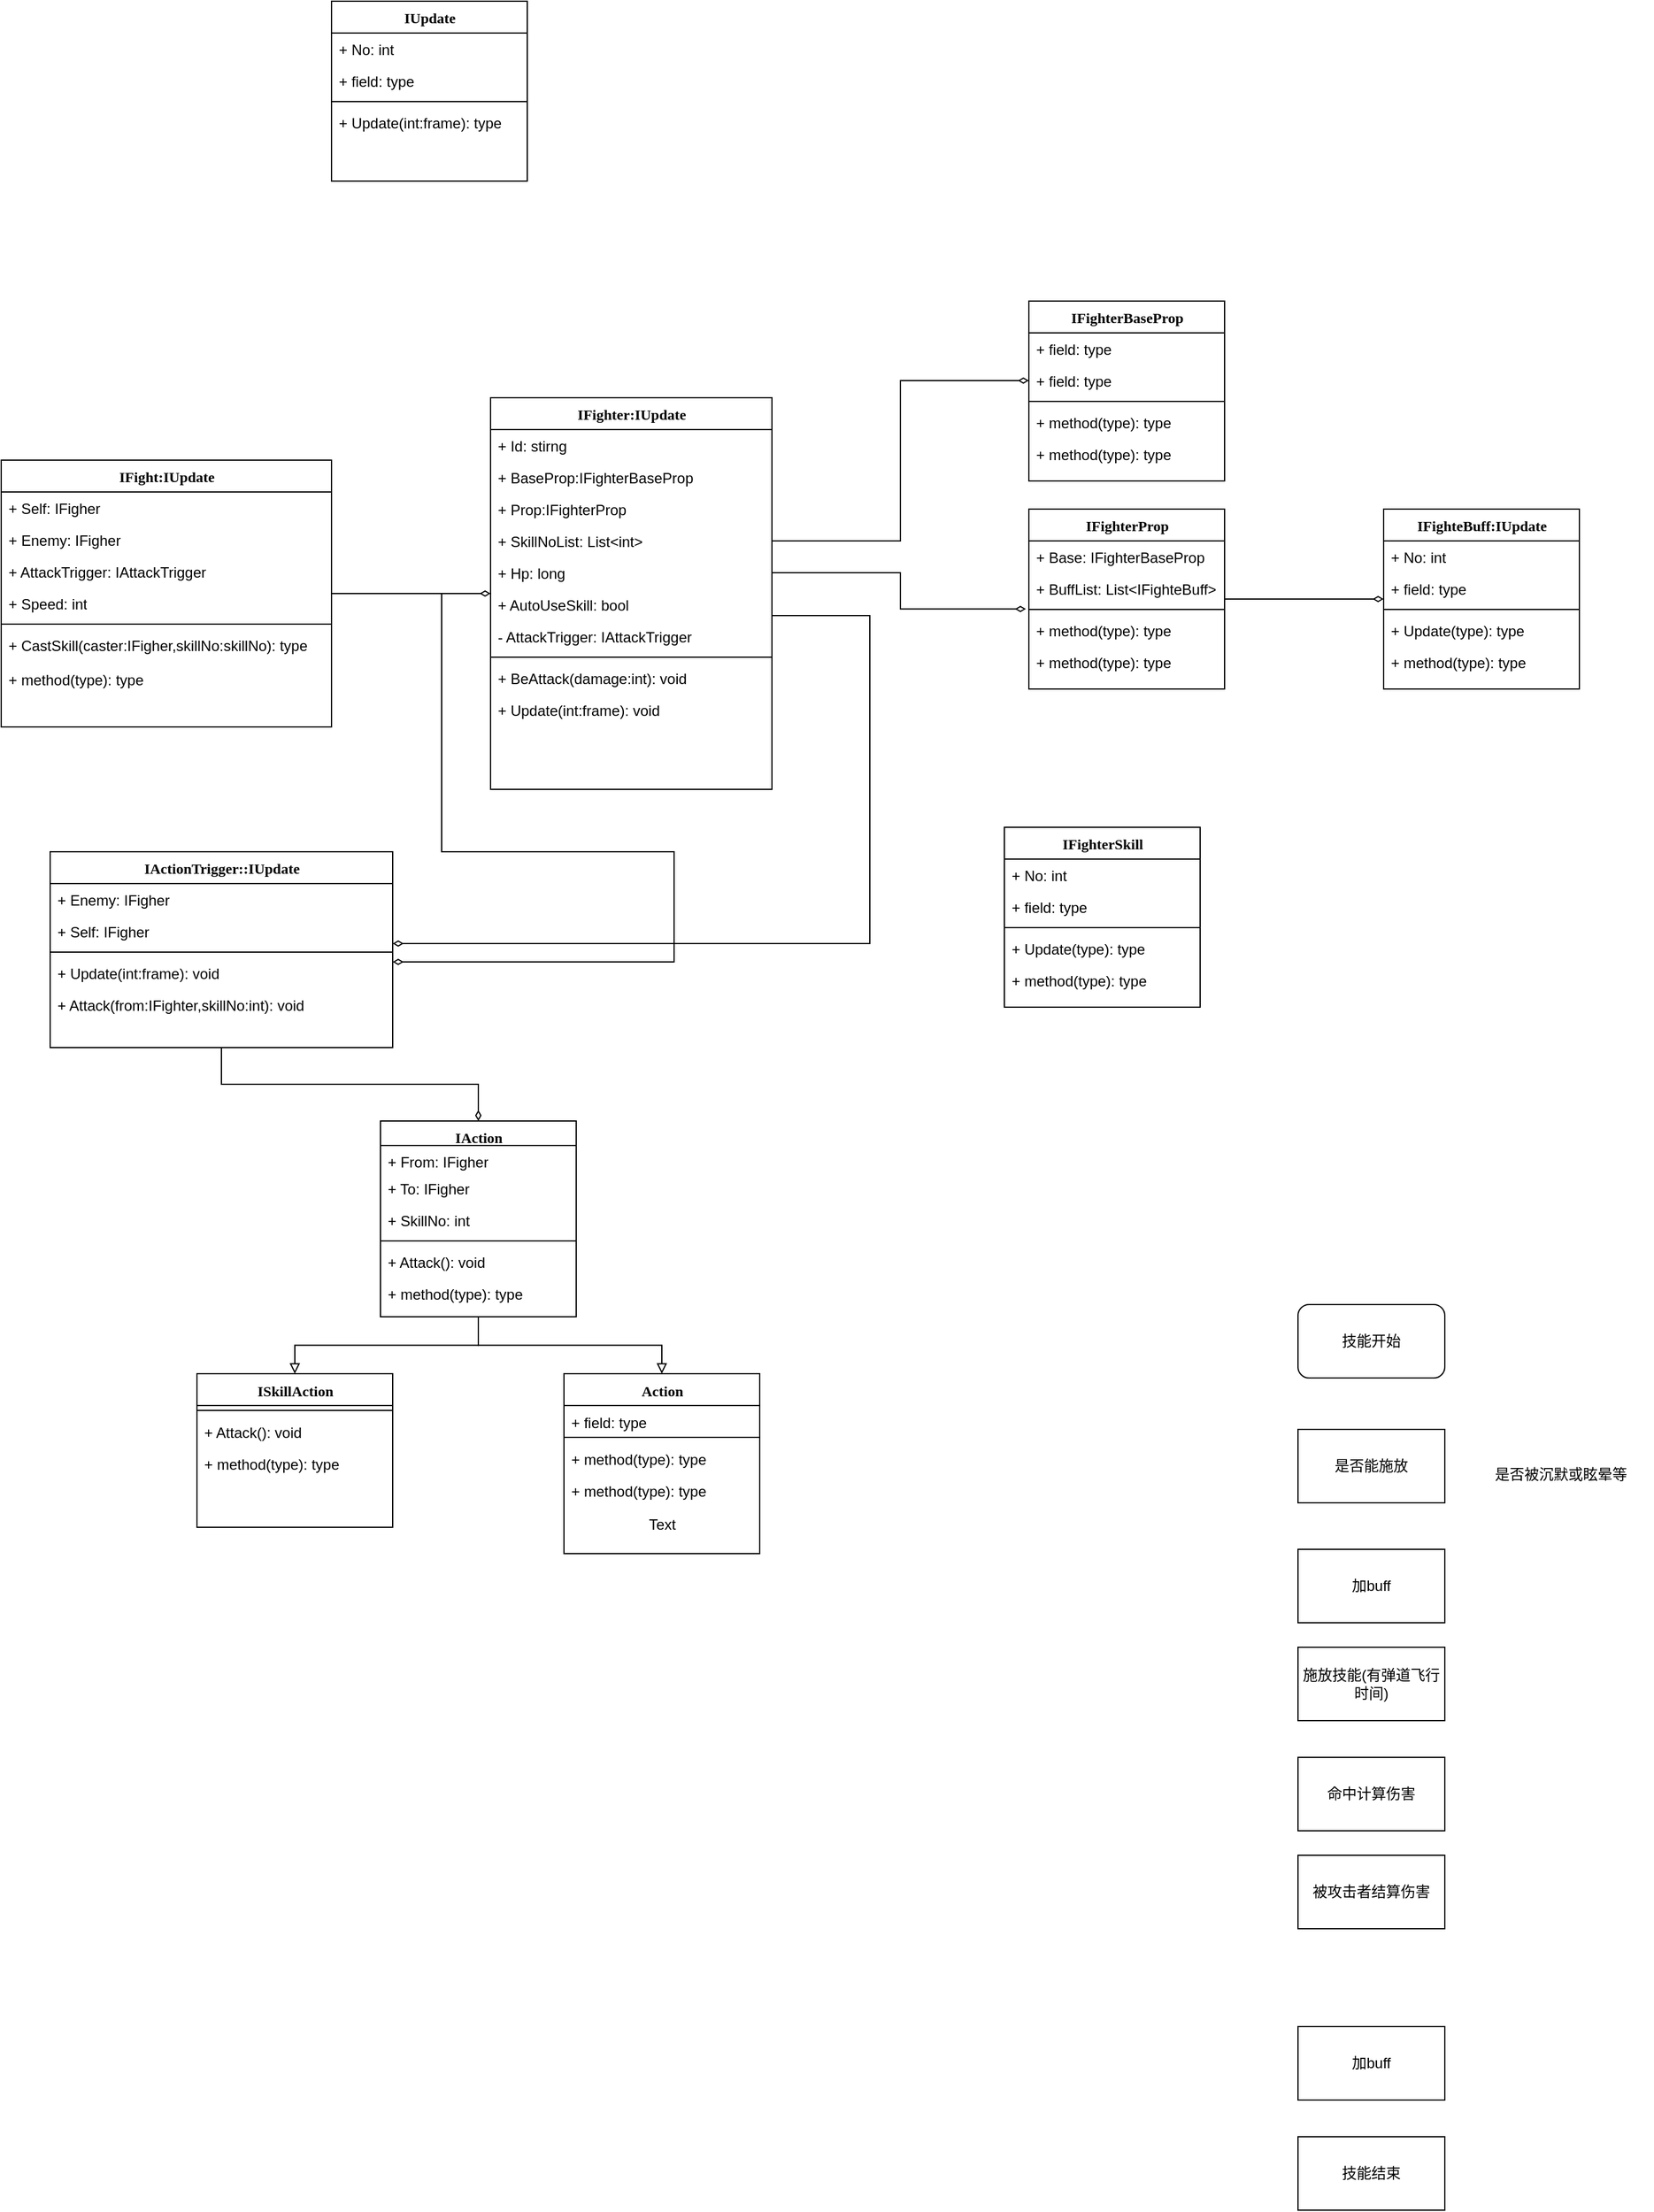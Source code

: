 <mxfile version="21.6.2" type="github">
  <diagram name="Page-1" id="9f46799a-70d6-7492-0946-bef42562c5a5">
    <mxGraphModel dx="647" dy="1899" grid="1" gridSize="10" guides="1" tooltips="1" connect="1" arrows="1" fold="1" page="1" pageScale="1" pageWidth="1100" pageHeight="850" background="none" math="0" shadow="0">
      <root>
        <mxCell id="0" />
        <mxCell id="1" parent="0" />
        <mxCell id="kX134IVRA6IxvuL3cAIl-113" style="edgeStyle=orthogonalEdgeStyle;rounded=0;orthogonalLoop=1;jettySize=auto;html=1;endArrow=diamondThin;endFill=0;" parent="1" source="78961159f06e98e8-30" target="kX134IVRA6IxvuL3cAIl-76" edge="1">
          <mxGeometry relative="1" as="geometry">
            <Array as="points">
              <mxPoint x="530" y="189" />
              <mxPoint x="530" y="400" />
              <mxPoint x="720" y="400" />
              <mxPoint x="720" y="490" />
            </Array>
          </mxGeometry>
        </mxCell>
        <mxCell id="78961159f06e98e8-30" value="IFight:IUpdate" style="swimlane;html=1;fontStyle=1;align=center;verticalAlign=top;childLayout=stackLayout;horizontal=1;startSize=26;horizontalStack=0;resizeParent=1;resizeLast=0;collapsible=1;marginBottom=0;swimlaneFillColor=#ffffff;rounded=0;shadow=0;comic=0;labelBackgroundColor=none;strokeWidth=1;fillColor=none;fontFamily=Verdana;fontSize=12" parent="1" vertex="1">
          <mxGeometry x="170" y="80" width="270" height="218" as="geometry">
            <mxRectangle x="430" y="83" width="80" height="30" as="alternateBounds" />
          </mxGeometry>
        </mxCell>
        <mxCell id="78961159f06e98e8-31" value="+ Self:&amp;nbsp;IFigher" style="text;html=1;strokeColor=none;fillColor=none;align=left;verticalAlign=top;spacingLeft=4;spacingRight=4;whiteSpace=wrap;overflow=hidden;rotatable=0;points=[[0,0.5],[1,0.5]];portConstraint=eastwest;" parent="78961159f06e98e8-30" vertex="1">
          <mxGeometry y="26" width="270" height="26" as="geometry" />
        </mxCell>
        <mxCell id="kX134IVRA6IxvuL3cAIl-8" value="+ Enemy:&amp;nbsp;IFigher" style="text;html=1;strokeColor=none;fillColor=none;align=left;verticalAlign=top;spacingLeft=4;spacingRight=4;whiteSpace=wrap;overflow=hidden;rotatable=0;points=[[0,0.5],[1,0.5]];portConstraint=eastwest;" parent="78961159f06e98e8-30" vertex="1">
          <mxGeometry y="52" width="270" height="26" as="geometry" />
        </mxCell>
        <mxCell id="kX134IVRA6IxvuL3cAIl-118" value="+ AttackTrigger:&amp;nbsp;IAttackTrigger" style="text;html=1;strokeColor=none;fillColor=none;align=left;verticalAlign=top;spacingLeft=4;spacingRight=4;whiteSpace=wrap;overflow=hidden;rotatable=0;points=[[0,0.5],[1,0.5]];portConstraint=eastwest;" parent="78961159f06e98e8-30" vertex="1">
          <mxGeometry y="78" width="270" height="26" as="geometry" />
        </mxCell>
        <mxCell id="kX134IVRA6IxvuL3cAIl-114" value="+ Speed:&amp;nbsp;int" style="text;html=1;strokeColor=none;fillColor=none;align=left;verticalAlign=top;spacingLeft=4;spacingRight=4;whiteSpace=wrap;overflow=hidden;rotatable=0;points=[[0,0.5],[1,0.5]];portConstraint=eastwest;" parent="78961159f06e98e8-30" vertex="1">
          <mxGeometry y="104" width="270" height="26" as="geometry" />
        </mxCell>
        <mxCell id="78961159f06e98e8-38" value="" style="line;html=1;strokeWidth=1;fillColor=none;align=left;verticalAlign=middle;spacingTop=-1;spacingLeft=3;spacingRight=3;rotatable=0;labelPosition=right;points=[];portConstraint=eastwest;" parent="78961159f06e98e8-30" vertex="1">
          <mxGeometry y="130" width="270" height="8" as="geometry" />
        </mxCell>
        <mxCell id="78961159f06e98e8-40" value="+ CastSkill(caster:IFigher,skillNo:skillNo): type" style="text;html=1;strokeColor=none;fillColor=none;align=left;verticalAlign=top;spacingLeft=4;spacingRight=4;whiteSpace=wrap;overflow=hidden;rotatable=0;points=[[0,0.5],[1,0.5]];portConstraint=eastwest;" parent="78961159f06e98e8-30" vertex="1">
          <mxGeometry y="138" width="270" height="28" as="geometry" />
        </mxCell>
        <mxCell id="78961159f06e98e8-42" value="+ method(type): type" style="text;html=1;strokeColor=none;fillColor=none;align=left;verticalAlign=top;spacingLeft=4;spacingRight=4;whiteSpace=wrap;overflow=hidden;rotatable=0;points=[[0,0.5],[1,0.5]];portConstraint=eastwest;" parent="78961159f06e98e8-30" vertex="1">
          <mxGeometry y="166" width="270" height="26" as="geometry" />
        </mxCell>
        <mxCell id="78961159f06e98e8-43" value="IFighter:IUpdate" style="swimlane;html=1;fontStyle=1;align=center;verticalAlign=top;childLayout=stackLayout;horizontal=1;startSize=26;horizontalStack=0;resizeParent=1;resizeLast=0;collapsible=1;marginBottom=0;swimlaneFillColor=#ffffff;rounded=0;shadow=0;comic=0;labelBackgroundColor=none;strokeWidth=1;fillColor=none;fontFamily=Verdana;fontSize=12" parent="1" vertex="1">
          <mxGeometry x="570" y="29" width="230" height="320" as="geometry" />
        </mxCell>
        <mxCell id="78961159f06e98e8-44" value="+ Id: stirng" style="text;html=1;strokeColor=none;fillColor=none;align=left;verticalAlign=top;spacingLeft=4;spacingRight=4;whiteSpace=wrap;overflow=hidden;rotatable=0;points=[[0,0.5],[1,0.5]];portConstraint=eastwest;" parent="78961159f06e98e8-43" vertex="1">
          <mxGeometry y="26" width="230" height="26" as="geometry" />
        </mxCell>
        <mxCell id="78961159f06e98e8-45" value="+ BaseProp:IFighterBaseProp" style="text;html=1;strokeColor=none;fillColor=none;align=left;verticalAlign=top;spacingLeft=4;spacingRight=4;whiteSpace=wrap;overflow=hidden;rotatable=0;points=[[0,0.5],[1,0.5]];portConstraint=eastwest;" parent="78961159f06e98e8-43" vertex="1">
          <mxGeometry y="52" width="230" height="26" as="geometry" />
        </mxCell>
        <mxCell id="kX134IVRA6IxvuL3cAIl-28" value="+ Prop:IFighterProp" style="text;html=1;strokeColor=none;fillColor=none;align=left;verticalAlign=top;spacingLeft=4;spacingRight=4;whiteSpace=wrap;overflow=hidden;rotatable=0;points=[[0,0.5],[1,0.5]];portConstraint=eastwest;" parent="78961159f06e98e8-43" vertex="1">
          <mxGeometry y="78" width="230" height="26" as="geometry" />
        </mxCell>
        <mxCell id="78961159f06e98e8-49" value="+ SkillNoList: List&amp;lt;int&amp;gt;" style="text;html=1;strokeColor=none;fillColor=none;align=left;verticalAlign=top;spacingLeft=4;spacingRight=4;whiteSpace=wrap;overflow=hidden;rotatable=0;points=[[0,0.5],[1,0.5]];portConstraint=eastwest;" parent="78961159f06e98e8-43" vertex="1">
          <mxGeometry y="104" width="230" height="26" as="geometry" />
        </mxCell>
        <mxCell id="78961159f06e98e8-50" value="+ Hp: long" style="text;html=1;strokeColor=none;fillColor=none;align=left;verticalAlign=top;spacingLeft=4;spacingRight=4;whiteSpace=wrap;overflow=hidden;rotatable=0;points=[[0,0.5],[1,0.5]];portConstraint=eastwest;" parent="78961159f06e98e8-43" vertex="1">
          <mxGeometry y="130" width="230" height="26" as="geometry" />
        </mxCell>
        <mxCell id="kX134IVRA6IxvuL3cAIl-75" value="+ AutoUseSkill: bool" style="text;html=1;strokeColor=none;fillColor=none;align=left;verticalAlign=top;spacingLeft=4;spacingRight=4;whiteSpace=wrap;overflow=hidden;rotatable=0;points=[[0,0.5],[1,0.5]];portConstraint=eastwest;" parent="78961159f06e98e8-43" vertex="1">
          <mxGeometry y="156" width="230" height="26" as="geometry" />
        </mxCell>
        <mxCell id="kX134IVRA6IxvuL3cAIl-115" value="- AttackTrigger:&amp;nbsp;IAttackTrigger" style="text;html=1;strokeColor=none;fillColor=none;align=left;verticalAlign=top;spacingLeft=4;spacingRight=4;whiteSpace=wrap;overflow=hidden;rotatable=0;points=[[0,0.5],[1,0.5]];portConstraint=eastwest;" parent="78961159f06e98e8-43" vertex="1">
          <mxGeometry y="182" width="230" height="26" as="geometry" />
        </mxCell>
        <mxCell id="78961159f06e98e8-51" value="" style="line;html=1;strokeWidth=1;fillColor=none;align=left;verticalAlign=middle;spacingTop=-1;spacingLeft=3;spacingRight=3;rotatable=0;labelPosition=right;points=[];portConstraint=eastwest;" parent="78961159f06e98e8-43" vertex="1">
          <mxGeometry y="208" width="230" height="8" as="geometry" />
        </mxCell>
        <mxCell id="78961159f06e98e8-52" value="+ BeAttack(damage:int): void" style="text;html=1;strokeColor=none;fillColor=none;align=left;verticalAlign=top;spacingLeft=4;spacingRight=4;whiteSpace=wrap;overflow=hidden;rotatable=0;points=[[0,0.5],[1,0.5]];portConstraint=eastwest;" parent="78961159f06e98e8-43" vertex="1">
          <mxGeometry y="216" width="230" height="26" as="geometry" />
        </mxCell>
        <mxCell id="78961159f06e98e8-53" value="+ Update(int:frame): void" style="text;html=1;strokeColor=none;fillColor=none;align=left;verticalAlign=top;spacingLeft=4;spacingRight=4;whiteSpace=wrap;overflow=hidden;rotatable=0;points=[[0,0.5],[1,0.5]];portConstraint=eastwest;" parent="78961159f06e98e8-43" vertex="1">
          <mxGeometry y="242" width="230" height="26" as="geometry" />
        </mxCell>
        <mxCell id="kX134IVRA6IxvuL3cAIl-9" value="IFighterBaseProp" style="swimlane;html=1;fontStyle=1;align=center;verticalAlign=top;childLayout=stackLayout;horizontal=1;startSize=26;horizontalStack=0;resizeParent=1;resizeLast=0;collapsible=1;marginBottom=0;swimlaneFillColor=#ffffff;rounded=0;shadow=0;comic=0;labelBackgroundColor=none;strokeWidth=1;fillColor=none;fontFamily=Verdana;fontSize=12" parent="1" vertex="1">
          <mxGeometry x="1010" y="-50.0" width="160" height="147" as="geometry" />
        </mxCell>
        <mxCell id="kX134IVRA6IxvuL3cAIl-10" value="+ field: type" style="text;html=1;strokeColor=none;fillColor=none;align=left;verticalAlign=top;spacingLeft=4;spacingRight=4;whiteSpace=wrap;overflow=hidden;rotatable=0;points=[[0,0.5],[1,0.5]];portConstraint=eastwest;" parent="kX134IVRA6IxvuL3cAIl-9" vertex="1">
          <mxGeometry y="26" width="160" height="26" as="geometry" />
        </mxCell>
        <mxCell id="kX134IVRA6IxvuL3cAIl-11" value="+ field: type" style="text;html=1;strokeColor=none;fillColor=none;align=left;verticalAlign=top;spacingLeft=4;spacingRight=4;whiteSpace=wrap;overflow=hidden;rotatable=0;points=[[0,0.5],[1,0.5]];portConstraint=eastwest;" parent="kX134IVRA6IxvuL3cAIl-9" vertex="1">
          <mxGeometry y="52" width="160" height="26" as="geometry" />
        </mxCell>
        <mxCell id="kX134IVRA6IxvuL3cAIl-12" value="" style="line;html=1;strokeWidth=1;fillColor=none;align=left;verticalAlign=middle;spacingTop=-1;spacingLeft=3;spacingRight=3;rotatable=0;labelPosition=right;points=[];portConstraint=eastwest;" parent="kX134IVRA6IxvuL3cAIl-9" vertex="1">
          <mxGeometry y="78" width="160" height="8" as="geometry" />
        </mxCell>
        <mxCell id="kX134IVRA6IxvuL3cAIl-13" value="+ method(type): type" style="text;html=1;strokeColor=none;fillColor=none;align=left;verticalAlign=top;spacingLeft=4;spacingRight=4;whiteSpace=wrap;overflow=hidden;rotatable=0;points=[[0,0.5],[1,0.5]];portConstraint=eastwest;" parent="kX134IVRA6IxvuL3cAIl-9" vertex="1">
          <mxGeometry y="86" width="160" height="26" as="geometry" />
        </mxCell>
        <mxCell id="kX134IVRA6IxvuL3cAIl-14" value="+ method(type): type" style="text;html=1;strokeColor=none;fillColor=none;align=left;verticalAlign=top;spacingLeft=4;spacingRight=4;whiteSpace=wrap;overflow=hidden;rotatable=0;points=[[0,0.5],[1,0.5]];portConstraint=eastwest;" parent="kX134IVRA6IxvuL3cAIl-9" vertex="1">
          <mxGeometry y="112" width="160" height="26" as="geometry" />
        </mxCell>
        <mxCell id="kX134IVRA6IxvuL3cAIl-15" value="IFighteBuff:IUpdate" style="swimlane;html=1;fontStyle=1;align=center;verticalAlign=top;childLayout=stackLayout;horizontal=1;startSize=26;horizontalStack=0;resizeParent=1;resizeLast=0;collapsible=1;marginBottom=0;swimlaneFillColor=#ffffff;rounded=0;shadow=0;comic=0;labelBackgroundColor=none;strokeWidth=1;fillColor=none;fontFamily=Verdana;fontSize=12" parent="1" vertex="1">
          <mxGeometry x="1300" y="120.0" width="160" height="147" as="geometry" />
        </mxCell>
        <mxCell id="kX134IVRA6IxvuL3cAIl-16" value="+ No: int" style="text;html=1;strokeColor=none;fillColor=none;align=left;verticalAlign=top;spacingLeft=4;spacingRight=4;whiteSpace=wrap;overflow=hidden;rotatable=0;points=[[0,0.5],[1,0.5]];portConstraint=eastwest;" parent="kX134IVRA6IxvuL3cAIl-15" vertex="1">
          <mxGeometry y="26" width="160" height="26" as="geometry" />
        </mxCell>
        <mxCell id="kX134IVRA6IxvuL3cAIl-17" value="+ field: type" style="text;html=1;strokeColor=none;fillColor=none;align=left;verticalAlign=top;spacingLeft=4;spacingRight=4;whiteSpace=wrap;overflow=hidden;rotatable=0;points=[[0,0.5],[1,0.5]];portConstraint=eastwest;" parent="kX134IVRA6IxvuL3cAIl-15" vertex="1">
          <mxGeometry y="52" width="160" height="26" as="geometry" />
        </mxCell>
        <mxCell id="kX134IVRA6IxvuL3cAIl-18" value="" style="line;html=1;strokeWidth=1;fillColor=none;align=left;verticalAlign=middle;spacingTop=-1;spacingLeft=3;spacingRight=3;rotatable=0;labelPosition=right;points=[];portConstraint=eastwest;" parent="kX134IVRA6IxvuL3cAIl-15" vertex="1">
          <mxGeometry y="78" width="160" height="8" as="geometry" />
        </mxCell>
        <mxCell id="kX134IVRA6IxvuL3cAIl-19" value="+ Update(type): type" style="text;html=1;strokeColor=none;fillColor=none;align=left;verticalAlign=top;spacingLeft=4;spacingRight=4;whiteSpace=wrap;overflow=hidden;rotatable=0;points=[[0,0.5],[1,0.5]];portConstraint=eastwest;" parent="kX134IVRA6IxvuL3cAIl-15" vertex="1">
          <mxGeometry y="86" width="160" height="26" as="geometry" />
        </mxCell>
        <mxCell id="kX134IVRA6IxvuL3cAIl-20" value="+ method(type): type" style="text;html=1;strokeColor=none;fillColor=none;align=left;verticalAlign=top;spacingLeft=4;spacingRight=4;whiteSpace=wrap;overflow=hidden;rotatable=0;points=[[0,0.5],[1,0.5]];portConstraint=eastwest;" parent="kX134IVRA6IxvuL3cAIl-15" vertex="1">
          <mxGeometry y="112" width="160" height="26" as="geometry" />
        </mxCell>
        <mxCell id="kX134IVRA6IxvuL3cAIl-21" value="IFighterProp" style="swimlane;html=1;fontStyle=1;align=center;verticalAlign=top;childLayout=stackLayout;horizontal=1;startSize=26;horizontalStack=0;resizeParent=1;resizeLast=0;collapsible=1;marginBottom=0;swimlaneFillColor=#ffffff;rounded=0;shadow=0;comic=0;labelBackgroundColor=none;strokeWidth=1;fillColor=none;fontFamily=Verdana;fontSize=12" parent="1" vertex="1">
          <mxGeometry x="1010" y="120.0" width="160" height="147" as="geometry" />
        </mxCell>
        <mxCell id="kX134IVRA6IxvuL3cAIl-22" value="+ Base:&amp;nbsp;IFighterBaseProp" style="text;html=1;strokeColor=none;fillColor=none;align=left;verticalAlign=top;spacingLeft=4;spacingRight=4;whiteSpace=wrap;overflow=hidden;rotatable=0;points=[[0,0.5],[1,0.5]];portConstraint=eastwest;" parent="kX134IVRA6IxvuL3cAIl-21" vertex="1">
          <mxGeometry y="26" width="160" height="26" as="geometry" />
        </mxCell>
        <mxCell id="kX134IVRA6IxvuL3cAIl-23" value="+ BuffList: List&amp;lt;IFighteBuff&amp;gt;" style="text;html=1;strokeColor=none;fillColor=none;align=left;verticalAlign=top;spacingLeft=4;spacingRight=4;whiteSpace=wrap;overflow=hidden;rotatable=0;points=[[0,0.5],[1,0.5]];portConstraint=eastwest;" parent="kX134IVRA6IxvuL3cAIl-21" vertex="1">
          <mxGeometry y="52" width="160" height="26" as="geometry" />
        </mxCell>
        <mxCell id="kX134IVRA6IxvuL3cAIl-24" value="" style="line;html=1;strokeWidth=1;fillColor=none;align=left;verticalAlign=middle;spacingTop=-1;spacingLeft=3;spacingRight=3;rotatable=0;labelPosition=right;points=[];portConstraint=eastwest;" parent="kX134IVRA6IxvuL3cAIl-21" vertex="1">
          <mxGeometry y="78" width="160" height="8" as="geometry" />
        </mxCell>
        <mxCell id="kX134IVRA6IxvuL3cAIl-25" value="+ method(type): type" style="text;html=1;strokeColor=none;fillColor=none;align=left;verticalAlign=top;spacingLeft=4;spacingRight=4;whiteSpace=wrap;overflow=hidden;rotatable=0;points=[[0,0.5],[1,0.5]];portConstraint=eastwest;" parent="kX134IVRA6IxvuL3cAIl-21" vertex="1">
          <mxGeometry y="86" width="160" height="26" as="geometry" />
        </mxCell>
        <mxCell id="kX134IVRA6IxvuL3cAIl-26" value="+ method(type): type" style="text;html=1;strokeColor=none;fillColor=none;align=left;verticalAlign=top;spacingLeft=4;spacingRight=4;whiteSpace=wrap;overflow=hidden;rotatable=0;points=[[0,0.5],[1,0.5]];portConstraint=eastwest;" parent="kX134IVRA6IxvuL3cAIl-21" vertex="1">
          <mxGeometry y="112" width="160" height="26" as="geometry" />
        </mxCell>
        <mxCell id="kX134IVRA6IxvuL3cAIl-54" style="edgeStyle=orthogonalEdgeStyle;rounded=0;orthogonalLoop=1;jettySize=auto;html=1;exitX=0.5;exitY=1;exitDx=0;exitDy=0;endArrow=block;endFill=0;" parent="1" source="kX134IVRA6IxvuL3cAIl-40" target="kX134IVRA6IxvuL3cAIl-48" edge="1">
          <mxGeometry relative="1" as="geometry" />
        </mxCell>
        <mxCell id="kX134IVRA6IxvuL3cAIl-67" style="edgeStyle=orthogonalEdgeStyle;rounded=0;orthogonalLoop=1;jettySize=auto;html=1;exitX=0.5;exitY=1;exitDx=0;exitDy=0;endArrow=block;endFill=0;" parent="1" source="kX134IVRA6IxvuL3cAIl-40" target="kX134IVRA6IxvuL3cAIl-61" edge="1">
          <mxGeometry relative="1" as="geometry" />
        </mxCell>
        <mxCell id="kX134IVRA6IxvuL3cAIl-40" value="IAction" style="swimlane;html=1;fontStyle=1;align=center;verticalAlign=top;childLayout=stackLayout;horizontal=1;startSize=20;horizontalStack=0;resizeParent=1;resizeLast=0;collapsible=1;marginBottom=0;swimlaneFillColor=#ffffff;rounded=0;shadow=0;comic=0;labelBackgroundColor=none;strokeWidth=1;fillColor=none;fontFamily=Verdana;fontSize=12" parent="1" vertex="1">
          <mxGeometry x="480" y="620.0" width="160" height="160" as="geometry" />
        </mxCell>
        <mxCell id="kX134IVRA6IxvuL3cAIl-41" value="+ From: IFigher" style="text;html=1;strokeColor=none;fillColor=none;align=left;verticalAlign=top;spacingLeft=4;spacingRight=4;whiteSpace=wrap;overflow=hidden;rotatable=0;points=[[0,0.5],[1,0.5]];portConstraint=eastwest;" parent="kX134IVRA6IxvuL3cAIl-40" vertex="1">
          <mxGeometry y="20" width="160" height="22" as="geometry" />
        </mxCell>
        <mxCell id="kX134IVRA6IxvuL3cAIl-42" value="+ To: IFigher" style="text;html=1;strokeColor=none;fillColor=none;align=left;verticalAlign=top;spacingLeft=4;spacingRight=4;whiteSpace=wrap;overflow=hidden;rotatable=0;points=[[0,0.5],[1,0.5]];portConstraint=eastwest;" parent="kX134IVRA6IxvuL3cAIl-40" vertex="1">
          <mxGeometry y="42" width="160" height="26" as="geometry" />
        </mxCell>
        <mxCell id="kX134IVRA6IxvuL3cAIl-50" value="+ SkillNo: int" style="text;html=1;strokeColor=none;fillColor=none;align=left;verticalAlign=top;spacingLeft=4;spacingRight=4;whiteSpace=wrap;overflow=hidden;rotatable=0;points=[[0,0.5],[1,0.5]];portConstraint=eastwest;" parent="kX134IVRA6IxvuL3cAIl-40" vertex="1">
          <mxGeometry y="68" width="160" height="26" as="geometry" />
        </mxCell>
        <mxCell id="kX134IVRA6IxvuL3cAIl-43" value="" style="line;html=1;strokeWidth=1;fillColor=none;align=left;verticalAlign=middle;spacingTop=-1;spacingLeft=3;spacingRight=3;rotatable=0;labelPosition=right;points=[];portConstraint=eastwest;" parent="kX134IVRA6IxvuL3cAIl-40" vertex="1">
          <mxGeometry y="94" width="160" height="8" as="geometry" />
        </mxCell>
        <mxCell id="kX134IVRA6IxvuL3cAIl-44" value="+ Attack(): void" style="text;html=1;strokeColor=none;fillColor=none;align=left;verticalAlign=top;spacingLeft=4;spacingRight=4;whiteSpace=wrap;overflow=hidden;rotatable=0;points=[[0,0.5],[1,0.5]];portConstraint=eastwest;" parent="kX134IVRA6IxvuL3cAIl-40" vertex="1">
          <mxGeometry y="102" width="160" height="26" as="geometry" />
        </mxCell>
        <mxCell id="kX134IVRA6IxvuL3cAIl-45" value="+ method(type): type" style="text;html=1;strokeColor=none;fillColor=none;align=left;verticalAlign=top;spacingLeft=4;spacingRight=4;whiteSpace=wrap;overflow=hidden;rotatable=0;points=[[0,0.5],[1,0.5]];portConstraint=eastwest;" parent="kX134IVRA6IxvuL3cAIl-40" vertex="1">
          <mxGeometry y="128" width="160" height="26" as="geometry" />
        </mxCell>
        <mxCell id="kX134IVRA6IxvuL3cAIl-48" value="ISkillAction" style="swimlane;html=1;fontStyle=1;align=center;verticalAlign=top;childLayout=stackLayout;horizontal=1;startSize=26;horizontalStack=0;resizeParent=1;resizeLast=0;collapsible=1;marginBottom=0;swimlaneFillColor=#ffffff;rounded=0;shadow=0;comic=0;labelBackgroundColor=none;strokeWidth=1;fillColor=none;fontFamily=Verdana;fontSize=12" parent="1" vertex="1">
          <mxGeometry x="330" y="826.5" width="160" height="125.5" as="geometry" />
        </mxCell>
        <mxCell id="kX134IVRA6IxvuL3cAIl-51" value="" style="line;html=1;strokeWidth=1;fillColor=none;align=left;verticalAlign=middle;spacingTop=-1;spacingLeft=3;spacingRight=3;rotatable=0;labelPosition=right;points=[];portConstraint=eastwest;" parent="kX134IVRA6IxvuL3cAIl-48" vertex="1">
          <mxGeometry y="26" width="160" height="8" as="geometry" />
        </mxCell>
        <mxCell id="kX134IVRA6IxvuL3cAIl-52" value="+ Attack(): void" style="text;html=1;strokeColor=none;fillColor=none;align=left;verticalAlign=top;spacingLeft=4;spacingRight=4;whiteSpace=wrap;overflow=hidden;rotatable=0;points=[[0,0.5],[1,0.5]];portConstraint=eastwest;" parent="kX134IVRA6IxvuL3cAIl-48" vertex="1">
          <mxGeometry y="34" width="160" height="26" as="geometry" />
        </mxCell>
        <mxCell id="kX134IVRA6IxvuL3cAIl-53" value="+ method(type): type" style="text;html=1;strokeColor=none;fillColor=none;align=left;verticalAlign=top;spacingLeft=4;spacingRight=4;whiteSpace=wrap;overflow=hidden;rotatable=0;points=[[0,0.5],[1,0.5]];portConstraint=eastwest;" parent="kX134IVRA6IxvuL3cAIl-48" vertex="1">
          <mxGeometry y="60" width="160" height="26" as="geometry" />
        </mxCell>
        <mxCell id="kX134IVRA6IxvuL3cAIl-61" value="Action" style="swimlane;html=1;fontStyle=1;align=center;verticalAlign=top;childLayout=stackLayout;horizontal=1;startSize=26;horizontalStack=0;resizeParent=1;resizeLast=0;collapsible=1;marginBottom=0;swimlaneFillColor=#ffffff;rounded=0;shadow=0;comic=0;labelBackgroundColor=none;strokeWidth=1;fillColor=none;fontFamily=Verdana;fontSize=12" parent="1" vertex="1">
          <mxGeometry x="630" y="826.5" width="160" height="147" as="geometry" />
        </mxCell>
        <mxCell id="kX134IVRA6IxvuL3cAIl-63" value="+ field: type" style="text;html=1;strokeColor=none;fillColor=none;align=left;verticalAlign=top;spacingLeft=4;spacingRight=4;whiteSpace=wrap;overflow=hidden;rotatable=0;points=[[0,0.5],[1,0.5]];portConstraint=eastwest;" parent="kX134IVRA6IxvuL3cAIl-61" vertex="1">
          <mxGeometry y="26" width="160" height="22" as="geometry" />
        </mxCell>
        <mxCell id="kX134IVRA6IxvuL3cAIl-64" value="" style="line;html=1;strokeWidth=1;fillColor=none;align=left;verticalAlign=middle;spacingTop=-1;spacingLeft=3;spacingRight=3;rotatable=0;labelPosition=right;points=[];portConstraint=eastwest;" parent="kX134IVRA6IxvuL3cAIl-61" vertex="1">
          <mxGeometry y="48" width="160" height="8" as="geometry" />
        </mxCell>
        <mxCell id="kX134IVRA6IxvuL3cAIl-65" value="+ method(type): type" style="text;html=1;strokeColor=none;fillColor=none;align=left;verticalAlign=top;spacingLeft=4;spacingRight=4;whiteSpace=wrap;overflow=hidden;rotatable=0;points=[[0,0.5],[1,0.5]];portConstraint=eastwest;" parent="kX134IVRA6IxvuL3cAIl-61" vertex="1">
          <mxGeometry y="56" width="160" height="26" as="geometry" />
        </mxCell>
        <mxCell id="kX134IVRA6IxvuL3cAIl-66" value="+ method(type): type" style="text;html=1;strokeColor=none;fillColor=none;align=left;verticalAlign=top;spacingLeft=4;spacingRight=4;whiteSpace=wrap;overflow=hidden;rotatable=0;points=[[0,0.5],[1,0.5]];portConstraint=eastwest;" parent="kX134IVRA6IxvuL3cAIl-61" vertex="1">
          <mxGeometry y="82" width="160" height="26" as="geometry" />
        </mxCell>
        <mxCell id="kX134IVRA6IxvuL3cAIl-121" value="Text" style="text;html=1;align=center;verticalAlign=middle;resizable=0;points=[];autosize=1;strokeColor=none;fillColor=none;" parent="kX134IVRA6IxvuL3cAIl-61" vertex="1">
          <mxGeometry y="108" width="160" height="30" as="geometry" />
        </mxCell>
        <mxCell id="kX134IVRA6IxvuL3cAIl-70" style="edgeStyle=orthogonalEdgeStyle;rounded=0;orthogonalLoop=1;jettySize=auto;html=1;endArrow=diamondThin;endFill=0;" parent="1" source="78961159f06e98e8-30" target="78961159f06e98e8-43" edge="1">
          <mxGeometry relative="1" as="geometry" />
        </mxCell>
        <mxCell id="kX134IVRA6IxvuL3cAIl-71" style="edgeStyle=orthogonalEdgeStyle;rounded=0;orthogonalLoop=1;jettySize=auto;html=1;exitX=1;exitY=0.5;exitDx=0;exitDy=0;endArrow=diamondThin;endFill=0;" parent="1" source="78961159f06e98e8-49" target="kX134IVRA6IxvuL3cAIl-11" edge="1">
          <mxGeometry relative="1" as="geometry" />
        </mxCell>
        <mxCell id="kX134IVRA6IxvuL3cAIl-73" style="edgeStyle=orthogonalEdgeStyle;rounded=0;orthogonalLoop=1;jettySize=auto;html=1;endArrow=diamondThin;endFill=0;entryX=-0.015;entryY=-0.168;entryDx=0;entryDy=0;entryPerimeter=0;" parent="1" source="78961159f06e98e8-50" target="kX134IVRA6IxvuL3cAIl-25" edge="1">
          <mxGeometry relative="1" as="geometry">
            <mxPoint x="910" y="490" as="targetPoint" />
          </mxGeometry>
        </mxCell>
        <mxCell id="kX134IVRA6IxvuL3cAIl-117" style="edgeStyle=orthogonalEdgeStyle;rounded=0;orthogonalLoop=1;jettySize=auto;html=1;entryX=0.5;entryY=0;entryDx=0;entryDy=0;endArrow=diamondThin;endFill=0;" parent="1" source="kX134IVRA6IxvuL3cAIl-76" target="kX134IVRA6IxvuL3cAIl-40" edge="1">
          <mxGeometry relative="1" as="geometry" />
        </mxCell>
        <mxCell id="kX134IVRA6IxvuL3cAIl-76" value="IActionTrigger::IUpdate" style="swimlane;html=1;fontStyle=1;align=center;verticalAlign=top;childLayout=stackLayout;horizontal=1;startSize=26;horizontalStack=0;resizeParent=1;resizeLast=0;collapsible=1;marginBottom=0;swimlaneFillColor=#ffffff;rounded=0;shadow=0;comic=0;labelBackgroundColor=none;strokeWidth=1;fillColor=none;fontFamily=Verdana;fontSize=12" parent="1" vertex="1">
          <mxGeometry x="210" y="400" width="280" height="160" as="geometry" />
        </mxCell>
        <mxCell id="kX134IVRA6IxvuL3cAIl-84" value="+ Enemy:&amp;nbsp;IFigher" style="text;html=1;strokeColor=none;fillColor=none;align=left;verticalAlign=top;spacingLeft=4;spacingRight=4;whiteSpace=wrap;overflow=hidden;rotatable=0;points=[[0,0.5],[1,0.5]];portConstraint=eastwest;" parent="kX134IVRA6IxvuL3cAIl-76" vertex="1">
          <mxGeometry y="26" width="280" height="26" as="geometry" />
        </mxCell>
        <mxCell id="kX134IVRA6IxvuL3cAIl-83" value="+ Self:&amp;nbsp;IFigher" style="text;html=1;strokeColor=none;fillColor=none;align=left;verticalAlign=top;spacingLeft=4;spacingRight=4;whiteSpace=wrap;overflow=hidden;rotatable=0;points=[[0,0.5],[1,0.5]];portConstraint=eastwest;" parent="kX134IVRA6IxvuL3cAIl-76" vertex="1">
          <mxGeometry y="52" width="280" height="26" as="geometry" />
        </mxCell>
        <mxCell id="kX134IVRA6IxvuL3cAIl-79" value="" style="line;html=1;strokeWidth=1;fillColor=none;align=left;verticalAlign=middle;spacingTop=-1;spacingLeft=3;spacingRight=3;rotatable=0;labelPosition=right;points=[];portConstraint=eastwest;" parent="kX134IVRA6IxvuL3cAIl-76" vertex="1">
          <mxGeometry y="78" width="280" height="8" as="geometry" />
        </mxCell>
        <mxCell id="kX134IVRA6IxvuL3cAIl-80" value="+ Update(int:frame): void" style="text;html=1;strokeColor=none;fillColor=none;align=left;verticalAlign=top;spacingLeft=4;spacingRight=4;whiteSpace=wrap;overflow=hidden;rotatable=0;points=[[0,0.5],[1,0.5]];portConstraint=eastwest;" parent="kX134IVRA6IxvuL3cAIl-76" vertex="1">
          <mxGeometry y="86" width="280" height="26" as="geometry" />
        </mxCell>
        <mxCell id="kX134IVRA6IxvuL3cAIl-81" value="+ Attack(from:IFighter,skillNo:int): void" style="text;html=1;strokeColor=none;fillColor=none;align=left;verticalAlign=top;spacingLeft=4;spacingRight=4;whiteSpace=wrap;overflow=hidden;rotatable=0;points=[[0,0.5],[1,0.5]];portConstraint=eastwest;" parent="kX134IVRA6IxvuL3cAIl-76" vertex="1">
          <mxGeometry y="112" width="280" height="26" as="geometry" />
        </mxCell>
        <mxCell id="kX134IVRA6IxvuL3cAIl-90" value="IUpdate" style="swimlane;html=1;fontStyle=1;align=center;verticalAlign=top;childLayout=stackLayout;horizontal=1;startSize=26;horizontalStack=0;resizeParent=1;resizeLast=0;collapsible=1;marginBottom=0;swimlaneFillColor=#ffffff;rounded=0;shadow=0;comic=0;labelBackgroundColor=none;strokeWidth=1;fillColor=none;fontFamily=Verdana;fontSize=12" parent="1" vertex="1">
          <mxGeometry x="440" y="-295.0" width="160" height="147" as="geometry" />
        </mxCell>
        <mxCell id="kX134IVRA6IxvuL3cAIl-91" value="+ No: int" style="text;html=1;strokeColor=none;fillColor=none;align=left;verticalAlign=top;spacingLeft=4;spacingRight=4;whiteSpace=wrap;overflow=hidden;rotatable=0;points=[[0,0.5],[1,0.5]];portConstraint=eastwest;" parent="kX134IVRA6IxvuL3cAIl-90" vertex="1">
          <mxGeometry y="26" width="160" height="26" as="geometry" />
        </mxCell>
        <mxCell id="kX134IVRA6IxvuL3cAIl-92" value="+ field: type" style="text;html=1;strokeColor=none;fillColor=none;align=left;verticalAlign=top;spacingLeft=4;spacingRight=4;whiteSpace=wrap;overflow=hidden;rotatable=0;points=[[0,0.5],[1,0.5]];portConstraint=eastwest;" parent="kX134IVRA6IxvuL3cAIl-90" vertex="1">
          <mxGeometry y="52" width="160" height="26" as="geometry" />
        </mxCell>
        <mxCell id="kX134IVRA6IxvuL3cAIl-93" value="" style="line;html=1;strokeWidth=1;fillColor=none;align=left;verticalAlign=middle;spacingTop=-1;spacingLeft=3;spacingRight=3;rotatable=0;labelPosition=right;points=[];portConstraint=eastwest;" parent="kX134IVRA6IxvuL3cAIl-90" vertex="1">
          <mxGeometry y="78" width="160" height="8" as="geometry" />
        </mxCell>
        <mxCell id="78961159f06e98e8-39" value="+ Update(int:frame): type" style="text;html=1;strokeColor=none;fillColor=none;align=left;verticalAlign=top;spacingLeft=4;spacingRight=4;whiteSpace=wrap;overflow=hidden;rotatable=0;points=[[0,0.5],[1,0.5]];portConstraint=eastwest;" parent="kX134IVRA6IxvuL3cAIl-90" vertex="1">
          <mxGeometry y="86" width="160" height="26" as="geometry" />
        </mxCell>
        <mxCell id="kX134IVRA6IxvuL3cAIl-74" style="edgeStyle=orthogonalEdgeStyle;rounded=0;orthogonalLoop=1;jettySize=auto;html=1;endArrow=diamondThin;endFill=0;" parent="1" source="kX134IVRA6IxvuL3cAIl-21" target="kX134IVRA6IxvuL3cAIl-15" edge="1">
          <mxGeometry relative="1" as="geometry">
            <mxPoint x="1230" y="150.004" as="sourcePoint" />
            <mxPoint x="1230" y="150" as="targetPoint" />
          </mxGeometry>
        </mxCell>
        <mxCell id="kX134IVRA6IxvuL3cAIl-112" style="edgeStyle=orthogonalEdgeStyle;rounded=0;orthogonalLoop=1;jettySize=auto;html=1;endArrow=diamondThin;endFill=0;" parent="1" source="78961159f06e98e8-43" target="kX134IVRA6IxvuL3cAIl-76" edge="1">
          <mxGeometry relative="1" as="geometry">
            <Array as="points">
              <mxPoint x="880" y="207" />
              <mxPoint x="880" y="475" />
            </Array>
          </mxGeometry>
        </mxCell>
        <mxCell id="kX134IVRA6IxvuL3cAIl-123" value="IFighterSkill" style="swimlane;html=1;fontStyle=1;align=center;verticalAlign=top;childLayout=stackLayout;horizontal=1;startSize=26;horizontalStack=0;resizeParent=1;resizeLast=0;collapsible=1;marginBottom=0;swimlaneFillColor=#ffffff;rounded=0;shadow=0;comic=0;labelBackgroundColor=none;strokeWidth=1;fillColor=none;fontFamily=Verdana;fontSize=12" parent="1" vertex="1">
          <mxGeometry x="990" y="380.0" width="160" height="147" as="geometry" />
        </mxCell>
        <mxCell id="kX134IVRA6IxvuL3cAIl-124" value="+ No: int" style="text;html=1;strokeColor=none;fillColor=none;align=left;verticalAlign=top;spacingLeft=4;spacingRight=4;whiteSpace=wrap;overflow=hidden;rotatable=0;points=[[0,0.5],[1,0.5]];portConstraint=eastwest;" parent="kX134IVRA6IxvuL3cAIl-123" vertex="1">
          <mxGeometry y="26" width="160" height="26" as="geometry" />
        </mxCell>
        <mxCell id="kX134IVRA6IxvuL3cAIl-125" value="+ field: type" style="text;html=1;strokeColor=none;fillColor=none;align=left;verticalAlign=top;spacingLeft=4;spacingRight=4;whiteSpace=wrap;overflow=hidden;rotatable=0;points=[[0,0.5],[1,0.5]];portConstraint=eastwest;" parent="kX134IVRA6IxvuL3cAIl-123" vertex="1">
          <mxGeometry y="52" width="160" height="26" as="geometry" />
        </mxCell>
        <mxCell id="kX134IVRA6IxvuL3cAIl-126" value="" style="line;html=1;strokeWidth=1;fillColor=none;align=left;verticalAlign=middle;spacingTop=-1;spacingLeft=3;spacingRight=3;rotatable=0;labelPosition=right;points=[];portConstraint=eastwest;" parent="kX134IVRA6IxvuL3cAIl-123" vertex="1">
          <mxGeometry y="78" width="160" height="8" as="geometry" />
        </mxCell>
        <mxCell id="kX134IVRA6IxvuL3cAIl-127" value="+ Update(type): type" style="text;html=1;strokeColor=none;fillColor=none;align=left;verticalAlign=top;spacingLeft=4;spacingRight=4;whiteSpace=wrap;overflow=hidden;rotatable=0;points=[[0,0.5],[1,0.5]];portConstraint=eastwest;" parent="kX134IVRA6IxvuL3cAIl-123" vertex="1">
          <mxGeometry y="86" width="160" height="26" as="geometry" />
        </mxCell>
        <mxCell id="kX134IVRA6IxvuL3cAIl-128" value="+ method(type): type" style="text;html=1;strokeColor=none;fillColor=none;align=left;verticalAlign=top;spacingLeft=4;spacingRight=4;whiteSpace=wrap;overflow=hidden;rotatable=0;points=[[0,0.5],[1,0.5]];portConstraint=eastwest;" parent="kX134IVRA6IxvuL3cAIl-123" vertex="1">
          <mxGeometry y="112" width="160" height="26" as="geometry" />
        </mxCell>
        <mxCell id="07WtIn60UZAh0D9uBC0F-1" value="技能开始" style="rounded=1;whiteSpace=wrap;html=1;" vertex="1" parent="1">
          <mxGeometry x="1230" y="770" width="120" height="60" as="geometry" />
        </mxCell>
        <mxCell id="07WtIn60UZAh0D9uBC0F-3" value="是否能施放" style="rounded=0;whiteSpace=wrap;html=1;" vertex="1" parent="1">
          <mxGeometry x="1230" y="872" width="120" height="60" as="geometry" />
        </mxCell>
        <mxCell id="07WtIn60UZAh0D9uBC0F-4" value="加buff" style="rounded=0;whiteSpace=wrap;html=1;" vertex="1" parent="1">
          <mxGeometry x="1230" y="970" width="120" height="60" as="geometry" />
        </mxCell>
        <mxCell id="07WtIn60UZAh0D9uBC0F-5" value="命中计算伤害" style="rounded=0;whiteSpace=wrap;html=1;" vertex="1" parent="1">
          <mxGeometry x="1230" y="1140" width="120" height="60" as="geometry" />
        </mxCell>
        <mxCell id="07WtIn60UZAh0D9uBC0F-6" value="加buff" style="rounded=0;whiteSpace=wrap;html=1;" vertex="1" parent="1">
          <mxGeometry x="1230" y="1360" width="120" height="60" as="geometry" />
        </mxCell>
        <mxCell id="07WtIn60UZAh0D9uBC0F-7" value="技能结束" style="rounded=0;whiteSpace=wrap;html=1;" vertex="1" parent="1">
          <mxGeometry x="1230" y="1450" width="120" height="60" as="geometry" />
        </mxCell>
        <mxCell id="07WtIn60UZAh0D9uBC0F-8" value="施放技能(有弹道飞行时间)" style="rounded=0;whiteSpace=wrap;html=1;" vertex="1" parent="1">
          <mxGeometry x="1230" y="1050" width="120" height="60" as="geometry" />
        </mxCell>
        <mxCell id="07WtIn60UZAh0D9uBC0F-9" value="被攻击者结算伤害" style="rounded=0;whiteSpace=wrap;html=1;" vertex="1" parent="1">
          <mxGeometry x="1230" y="1220" width="120" height="60" as="geometry" />
        </mxCell>
        <mxCell id="07WtIn60UZAh0D9uBC0F-10" value="是否被沉默或眩晕等" style="text;strokeColor=none;align=center;fillColor=none;html=1;verticalAlign=middle;whiteSpace=wrap;rounded=0;" vertex="1" parent="1">
          <mxGeometry x="1370" y="887" width="150" height="43" as="geometry" />
        </mxCell>
      </root>
    </mxGraphModel>
  </diagram>
</mxfile>
